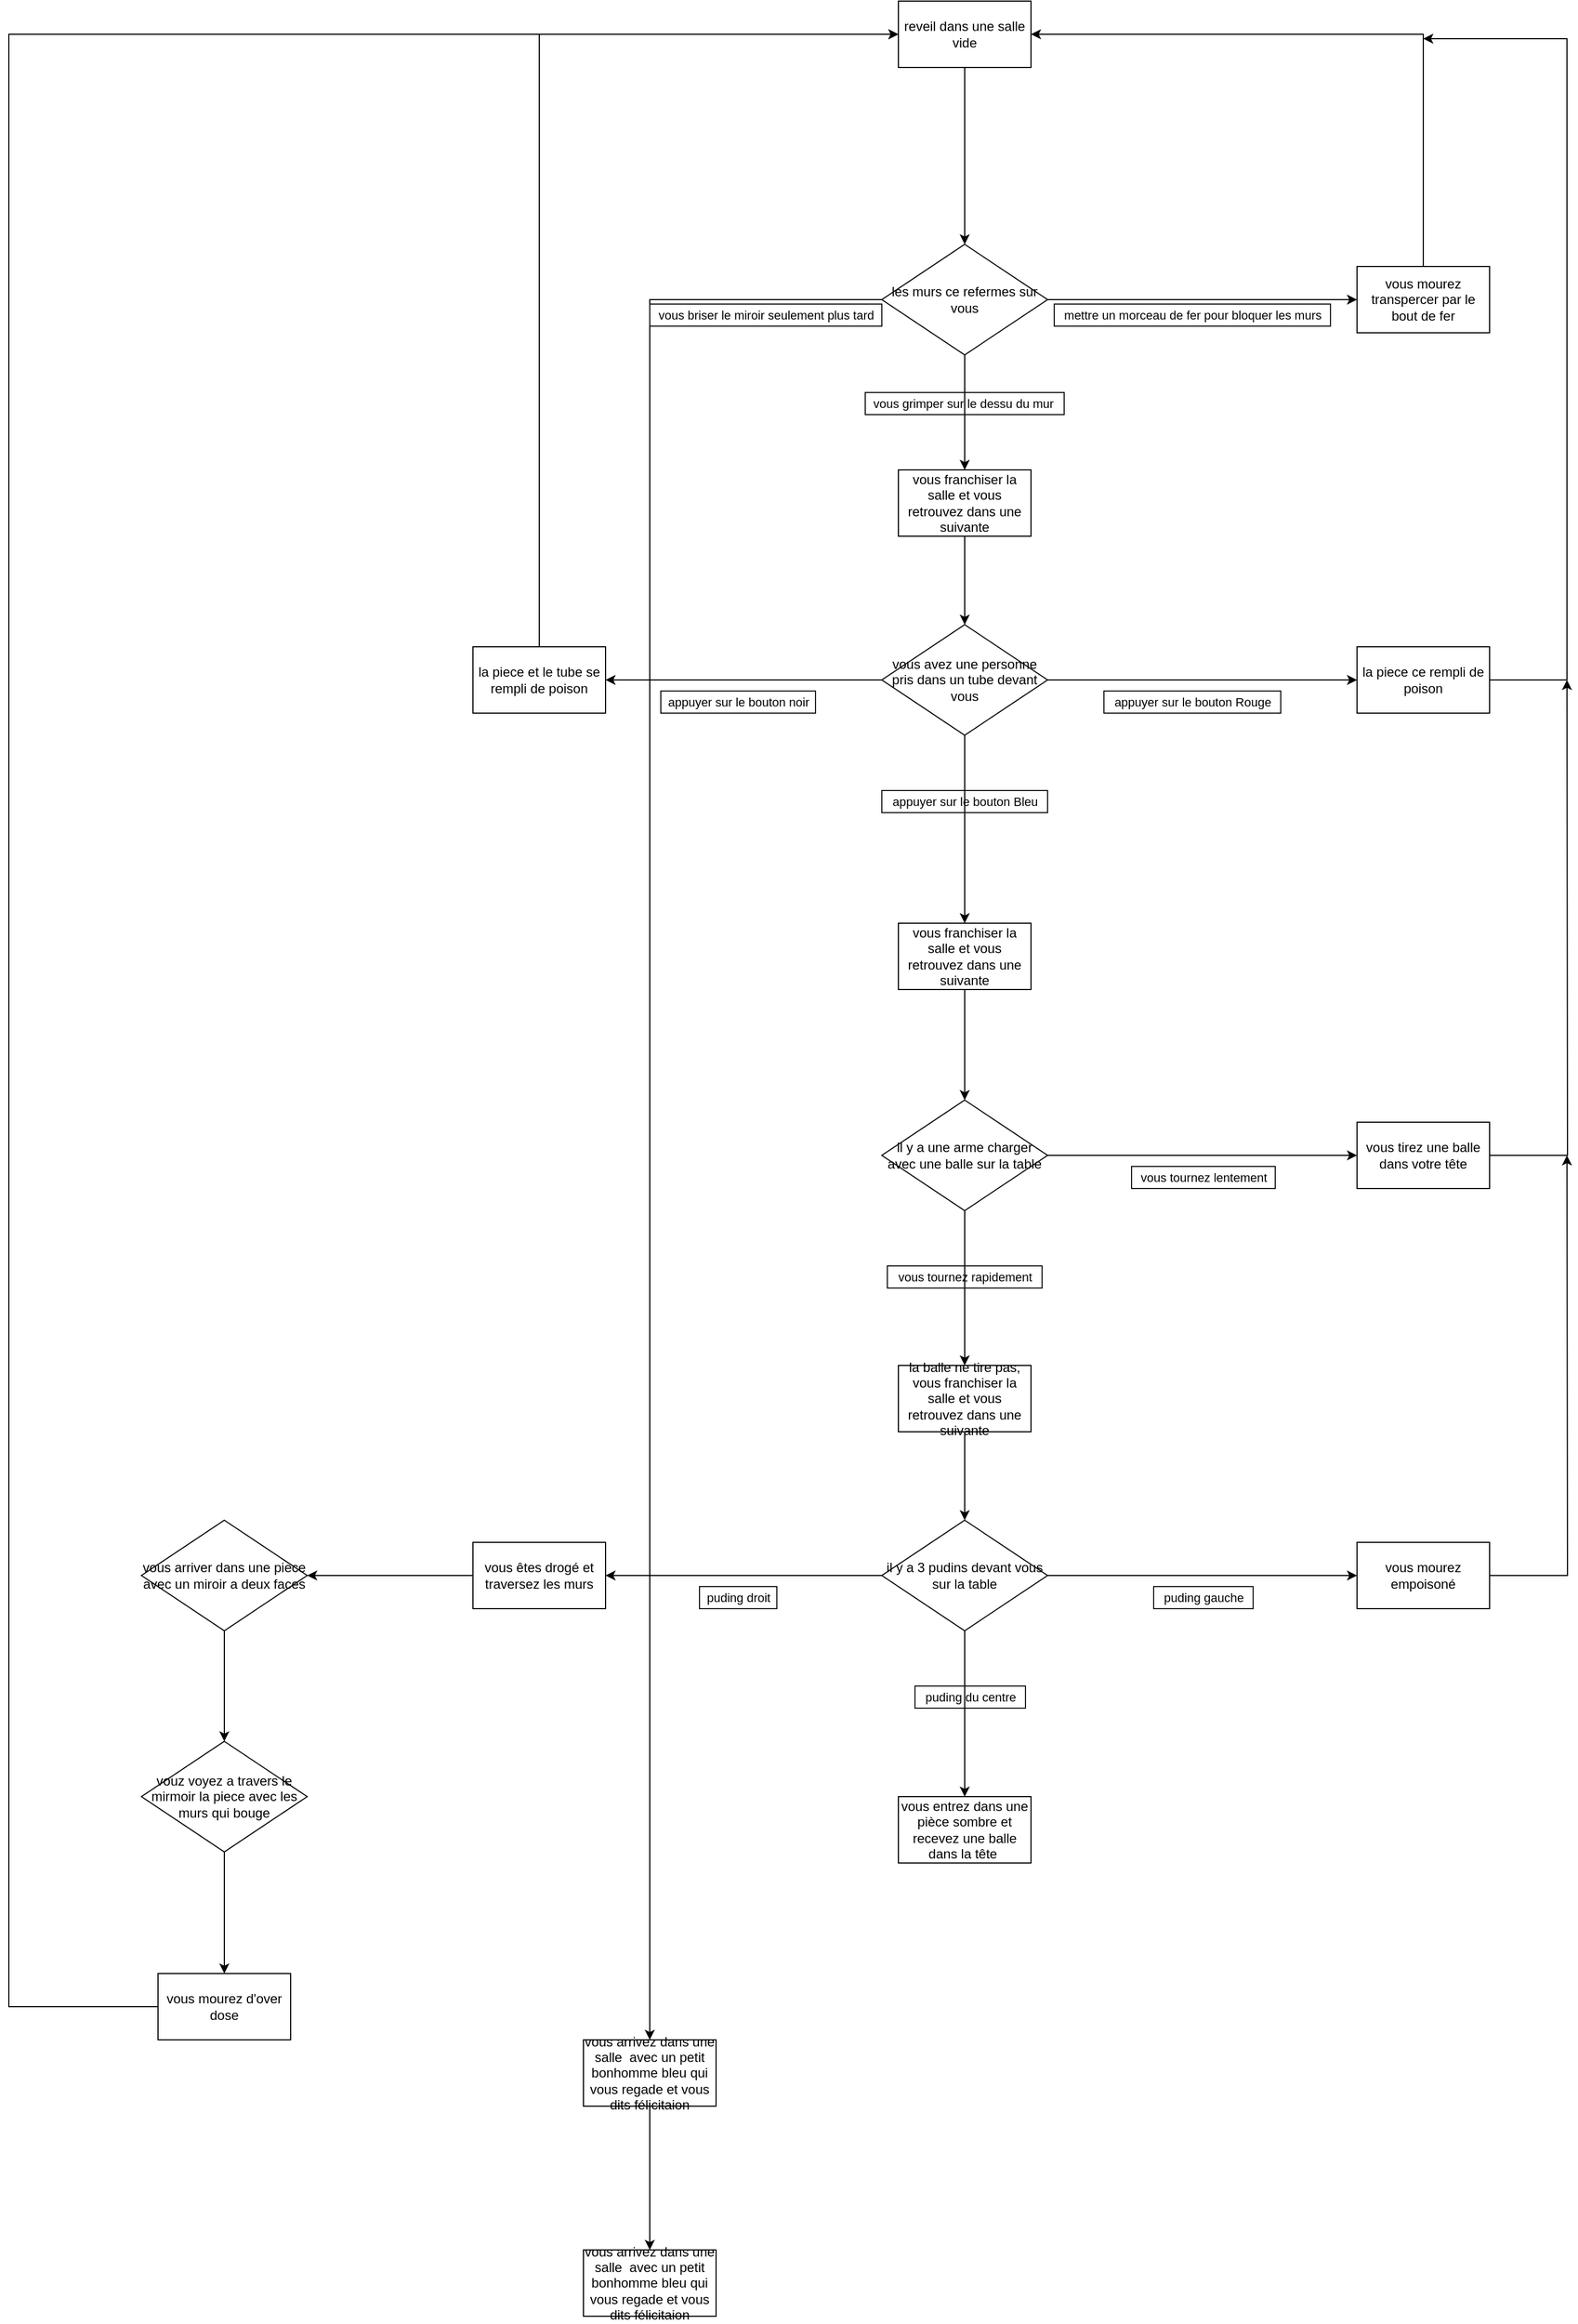 <mxfile>
    <diagram id="WPqYMdL9iSrQDno1ZYE5" name="Page-1">
        <mxGraphModel dx="845" dy="2095" grid="1" gridSize="10" guides="1" tooltips="1" connect="1" arrows="1" fold="1" page="1" pageScale="1" pageWidth="827" pageHeight="1169" math="0" shadow="0">
            <root>
                <mxCell id="0"/>
                <mxCell id="1" parent="0"/>
                <mxCell id="12" style="edgeStyle=orthogonalEdgeStyle;rounded=0;orthogonalLoop=1;jettySize=auto;html=1;entryX=0.5;entryY=0;entryDx=0;entryDy=0;fillColor=none;" edge="1" parent="1" source="7" target="14">
                    <mxGeometry relative="1" as="geometry">
                        <mxPoint x="1035" y="-674" as="targetPoint"/>
                    </mxGeometry>
                </mxCell>
                <mxCell id="7" value="reveil dans une salle vide" style="whiteSpace=wrap;html=1;strokeWidth=1;strokeColor=#000000;" vertex="1" parent="1">
                    <mxGeometry x="975" y="-904" width="120" height="60" as="geometry"/>
                </mxCell>
                <mxCell id="17" style="edgeStyle=orthogonalEdgeStyle;rounded=0;orthogonalLoop=1;jettySize=auto;html=1;entryX=0;entryY=0.5;entryDx=0;entryDy=0;fillColor=none;" edge="1" parent="1" source="14" target="16">
                    <mxGeometry relative="1" as="geometry"/>
                </mxCell>
                <mxCell id="22" style="edgeStyle=orthogonalEdgeStyle;rounded=0;orthogonalLoop=1;jettySize=auto;html=1;entryX=0.5;entryY=0;entryDx=0;entryDy=0;fillColor=none;" edge="1" parent="1" source="14" target="21">
                    <mxGeometry relative="1" as="geometry"/>
                </mxCell>
                <mxCell id="69" style="edgeStyle=orthogonalEdgeStyle;rounded=0;orthogonalLoop=1;jettySize=auto;html=1;fillColor=none;" edge="1" parent="1" source="14">
                    <mxGeometry relative="1" as="geometry">
                        <mxPoint x="750" y="940" as="targetPoint"/>
                        <Array as="points">
                            <mxPoint x="750" y="-634"/>
                        </Array>
                    </mxGeometry>
                </mxCell>
                <mxCell id="14" value="&lt;span&gt;les murs ce refermes sur vous&lt;/span&gt;" style="rhombus;whiteSpace=wrap;html=1;strokeWidth=1;strokeColor=#000000;" vertex="1" parent="1">
                    <mxGeometry x="960" y="-684" width="150" height="100" as="geometry"/>
                </mxCell>
                <mxCell id="18" style="edgeStyle=orthogonalEdgeStyle;rounded=0;orthogonalLoop=1;jettySize=auto;html=1;entryX=1;entryY=0.5;entryDx=0;entryDy=0;fillColor=none;" edge="1" parent="1" source="16" target="7">
                    <mxGeometry relative="1" as="geometry">
                        <Array as="points">
                            <mxPoint x="1450" y="-874"/>
                        </Array>
                    </mxGeometry>
                </mxCell>
                <mxCell id="16" value="vous mourez transpercer par le bout de fer" style="rounded=0;whiteSpace=wrap;html=1;strokeWidth=1;" vertex="1" parent="1">
                    <mxGeometry x="1390" y="-664" width="120" height="60" as="geometry"/>
                </mxCell>
                <mxCell id="19" value="&lt;font style=&quot;font-size: 11px&quot;&gt;mettre un morceau de fer pour bloquer les murs&lt;/font&gt;" style="text;html=1;align=center;verticalAlign=middle;resizable=0;points=[];autosize=1;shadow=0;glass=0;rounded=0;strokeWidth=1;strokeColor=#141414;" vertex="1" parent="1">
                    <mxGeometry x="1116" y="-630" width="250" height="20" as="geometry"/>
                </mxCell>
                <mxCell id="25" style="edgeStyle=orthogonalEdgeStyle;rounded=0;orthogonalLoop=1;jettySize=auto;html=1;exitX=0.5;exitY=1;exitDx=0;exitDy=0;entryX=0.5;entryY=0;entryDx=0;entryDy=0;fillColor=none;" edge="1" parent="1" source="21" target="24">
                    <mxGeometry relative="1" as="geometry"/>
                </mxCell>
                <mxCell id="21" value="vous franchiser la salle et vous retrouvez dans une suivante" style="rounded=0;whiteSpace=wrap;html=1;shadow=0;glass=0;strokeWidth=1;strokeColor=#000000;" vertex="1" parent="1">
                    <mxGeometry x="975" y="-480" width="120" height="60" as="geometry"/>
                </mxCell>
                <mxCell id="23" value="&lt;font style=&quot;font-size: 11px&quot;&gt;vous grimper sur le dessu du mur&amp;nbsp;&lt;/font&gt;" style="text;html=1;align=center;verticalAlign=middle;resizable=0;points=[];autosize=1;shadow=0;glass=0;rounded=0;strokeWidth=1;strokeColor=#141414;" vertex="1" parent="1">
                    <mxGeometry x="945" y="-550" width="180" height="20" as="geometry"/>
                </mxCell>
                <mxCell id="31" style="edgeStyle=orthogonalEdgeStyle;rounded=0;orthogonalLoop=1;jettySize=auto;html=1;entryX=0.5;entryY=0;entryDx=0;entryDy=0;fillColor=none;" edge="1" parent="1" source="24" target="29">
                    <mxGeometry relative="1" as="geometry"/>
                </mxCell>
                <mxCell id="32" style="edgeStyle=orthogonalEdgeStyle;rounded=0;orthogonalLoop=1;jettySize=auto;html=1;exitX=1;exitY=0.5;exitDx=0;exitDy=0;entryX=0;entryY=0.5;entryDx=0;entryDy=0;fillColor=none;" edge="1" parent="1" source="24" target="28">
                    <mxGeometry relative="1" as="geometry"/>
                </mxCell>
                <mxCell id="34" style="edgeStyle=orthogonalEdgeStyle;rounded=0;orthogonalLoop=1;jettySize=auto;html=1;fillColor=none;" edge="1" parent="1" source="24" target="33">
                    <mxGeometry relative="1" as="geometry"/>
                </mxCell>
                <mxCell id="24" value="&lt;span&gt;vous avez une personne pris dans un tube devant vous&lt;/span&gt;" style="rhombus;whiteSpace=wrap;html=1;strokeWidth=1;strokeColor=#000000;" vertex="1" parent="1">
                    <mxGeometry x="960" y="-340" width="150" height="100" as="geometry"/>
                </mxCell>
                <mxCell id="26" value="&lt;font style=&quot;font-size: 11px&quot;&gt;appuyer sur le bouton Rouge&lt;/font&gt;" style="text;html=1;align=center;verticalAlign=middle;resizable=0;points=[];autosize=1;shadow=0;glass=0;rounded=0;strokeWidth=1;strokeColor=#141414;" vertex="1" parent="1">
                    <mxGeometry x="1161" y="-280" width="160" height="20" as="geometry"/>
                </mxCell>
                <mxCell id="27" value="&lt;font style=&quot;font-size: 11px&quot;&gt;appuyer sur le bouton Bleu&lt;/font&gt;" style="text;html=1;align=center;verticalAlign=middle;resizable=0;points=[];autosize=1;shadow=0;glass=0;rounded=0;strokeWidth=1;strokeColor=#141414;" vertex="1" parent="1">
                    <mxGeometry x="960" y="-190" width="150" height="20" as="geometry"/>
                </mxCell>
                <mxCell id="30" style="edgeStyle=orthogonalEdgeStyle;rounded=0;orthogonalLoop=1;jettySize=auto;html=1;fillColor=none;" edge="1" parent="1" source="28">
                    <mxGeometry relative="1" as="geometry">
                        <mxPoint x="1450" y="-870" as="targetPoint"/>
                        <Array as="points">
                            <mxPoint x="1580" y="-290"/>
                            <mxPoint x="1580" y="-870"/>
                        </Array>
                    </mxGeometry>
                </mxCell>
                <mxCell id="28" value="la piece ce rempli de poison" style="rounded=0;whiteSpace=wrap;html=1;shadow=0;glass=0;strokeWidth=1;strokeColor=#000000;" vertex="1" parent="1">
                    <mxGeometry x="1390" y="-320" width="120" height="60" as="geometry"/>
                </mxCell>
                <mxCell id="40" style="edgeStyle=orthogonalEdgeStyle;rounded=0;orthogonalLoop=1;jettySize=auto;html=1;entryX=0.5;entryY=0;entryDx=0;entryDy=0;fillColor=none;" edge="1" parent="1" source="29" target="39">
                    <mxGeometry relative="1" as="geometry"/>
                </mxCell>
                <mxCell id="29" value="vous franchiser la salle et vous retrouvez dans une suivante" style="rounded=0;whiteSpace=wrap;html=1;shadow=0;glass=0;strokeWidth=1;strokeColor=#000000;" vertex="1" parent="1">
                    <mxGeometry x="975" y="-70" width="120" height="60" as="geometry"/>
                </mxCell>
                <mxCell id="37" style="edgeStyle=orthogonalEdgeStyle;rounded=0;orthogonalLoop=1;jettySize=auto;html=1;exitX=0.5;exitY=0;exitDx=0;exitDy=0;entryX=0;entryY=0.5;entryDx=0;entryDy=0;fillColor=none;" edge="1" parent="1" source="33" target="7">
                    <mxGeometry relative="1" as="geometry"/>
                </mxCell>
                <mxCell id="33" value="la piece et le tube se rempli de poison" style="rounded=0;whiteSpace=wrap;html=1;shadow=0;glass=0;strokeWidth=1;strokeColor=#000000;" vertex="1" parent="1">
                    <mxGeometry x="590" y="-320" width="120" height="60" as="geometry"/>
                </mxCell>
                <mxCell id="35" value="&lt;font style=&quot;font-size: 11px&quot;&gt;appuyer sur le bouton noir&lt;/font&gt;" style="text;html=1;align=center;verticalAlign=middle;resizable=0;points=[];autosize=1;shadow=0;glass=0;rounded=0;strokeWidth=1;strokeColor=#141414;" vertex="1" parent="1">
                    <mxGeometry x="760" y="-280" width="140" height="20" as="geometry"/>
                </mxCell>
                <mxCell id="41" style="edgeStyle=orthogonalEdgeStyle;rounded=0;orthogonalLoop=1;jettySize=auto;html=1;entryX=0.5;entryY=0;entryDx=0;entryDy=0;fillColor=none;" edge="1" parent="1" source="39">
                    <mxGeometry relative="1" as="geometry">
                        <mxPoint x="1035" y="330" as="targetPoint"/>
                    </mxGeometry>
                </mxCell>
                <mxCell id="47" style="edgeStyle=orthogonalEdgeStyle;rounded=0;orthogonalLoop=1;jettySize=auto;html=1;entryX=0;entryY=0.5;entryDx=0;entryDy=0;fillColor=none;" edge="1" parent="1" source="39" target="45">
                    <mxGeometry relative="1" as="geometry"/>
                </mxCell>
                <mxCell id="39" value="&lt;span&gt;il y a une arme charger avec une balle sur la table&lt;/span&gt;" style="rhombus;whiteSpace=wrap;html=1;strokeWidth=1;strokeColor=#000000;" vertex="1" parent="1">
                    <mxGeometry x="960" y="90" width="150" height="100" as="geometry"/>
                </mxCell>
                <mxCell id="58" style="edgeStyle=orthogonalEdgeStyle;rounded=0;orthogonalLoop=1;jettySize=auto;html=1;exitX=1;exitY=0.5;exitDx=0;exitDy=0;entryX=0;entryY=0.5;entryDx=0;entryDy=0;fillColor=none;" edge="1" parent="1" source="43" target="55">
                    <mxGeometry relative="1" as="geometry"/>
                </mxCell>
                <mxCell id="59" style="edgeStyle=orthogonalEdgeStyle;rounded=0;orthogonalLoop=1;jettySize=auto;html=1;exitX=0.5;exitY=1;exitDx=0;exitDy=0;entryX=0.5;entryY=0;entryDx=0;entryDy=0;fillColor=none;" edge="1" parent="1" source="43" target="57">
                    <mxGeometry relative="1" as="geometry"/>
                </mxCell>
                <mxCell id="60" style="edgeStyle=orthogonalEdgeStyle;rounded=0;orthogonalLoop=1;jettySize=auto;html=1;exitX=0;exitY=0.5;exitDx=0;exitDy=0;entryX=1;entryY=0.5;entryDx=0;entryDy=0;fillColor=none;" edge="1" parent="1" source="43" target="56">
                    <mxGeometry relative="1" as="geometry"/>
                </mxCell>
                <mxCell id="43" value="&lt;span&gt;il y a 3 pudins devant vous sur la table&lt;br&gt;&lt;/span&gt;" style="rhombus;whiteSpace=wrap;html=1;strokeWidth=1;strokeColor=#000000;" vertex="1" parent="1">
                    <mxGeometry x="960" y="470" width="150" height="100" as="geometry"/>
                </mxCell>
                <mxCell id="71" style="edgeStyle=orthogonalEdgeStyle;rounded=0;orthogonalLoop=1;jettySize=auto;html=1;entryX=0.5;entryY=0;entryDx=0;entryDy=0;fillColor=none;" edge="1" parent="1" source="44">
                    <mxGeometry relative="1" as="geometry">
                        <mxPoint x="365" y="670" as="targetPoint"/>
                    </mxGeometry>
                </mxCell>
                <mxCell id="44" value="&lt;span&gt;vous arriver dans une piece avec un miroir a deux faces&lt;/span&gt;" style="rhombus;whiteSpace=wrap;html=1;strokeWidth=1;strokeColor=#000000;" vertex="1" parent="1">
                    <mxGeometry x="290" y="470" width="150" height="100" as="geometry"/>
                </mxCell>
                <mxCell id="46" style="edgeStyle=orthogonalEdgeStyle;rounded=0;orthogonalLoop=1;jettySize=auto;html=1;fillColor=none;" edge="1" parent="1" source="45">
                    <mxGeometry relative="1" as="geometry">
                        <mxPoint x="1580" y="-290" as="targetPoint"/>
                    </mxGeometry>
                </mxCell>
                <mxCell id="45" value="vous tirez une balle dans votre tête" style="rounded=0;whiteSpace=wrap;html=1;shadow=0;glass=0;strokeWidth=1;strokeColor=#000000;" vertex="1" parent="1">
                    <mxGeometry x="1390" y="110" width="120" height="60" as="geometry"/>
                </mxCell>
                <mxCell id="49" value="&lt;font style=&quot;font-size: 11px&quot;&gt;vous tournez rapidement&lt;/font&gt;" style="text;html=1;align=center;verticalAlign=middle;resizable=0;points=[];autosize=1;shadow=0;glass=0;rounded=0;strokeWidth=1;strokeColor=#141414;" vertex="1" parent="1">
                    <mxGeometry x="965" y="240" width="140" height="20" as="geometry"/>
                </mxCell>
                <mxCell id="50" value="&lt;font style=&quot;font-size: 11px&quot;&gt;vous tournez lentement&lt;/font&gt;" style="text;html=1;align=center;verticalAlign=middle;resizable=0;points=[];autosize=1;shadow=0;glass=0;rounded=0;strokeWidth=1;strokeColor=#141414;" vertex="1" parent="1">
                    <mxGeometry x="1186" y="150" width="130" height="20" as="geometry"/>
                </mxCell>
                <mxCell id="53" style="edgeStyle=orthogonalEdgeStyle;rounded=0;orthogonalLoop=1;jettySize=auto;html=1;fillColor=none;" edge="1" parent="1" source="52" target="43">
                    <mxGeometry relative="1" as="geometry"/>
                </mxCell>
                <mxCell id="52" value="la balle ne tire pas, vous franchiser la salle et vous retrouvez dans une suivante" style="rounded=0;whiteSpace=wrap;html=1;shadow=0;glass=0;strokeWidth=1;strokeColor=#000000;" vertex="1" parent="1">
                    <mxGeometry x="975" y="330" width="120" height="60" as="geometry"/>
                </mxCell>
                <mxCell id="64" style="edgeStyle=orthogonalEdgeStyle;rounded=0;orthogonalLoop=1;jettySize=auto;html=1;exitX=1;exitY=0.5;exitDx=0;exitDy=0;fillColor=none;" edge="1" parent="1" source="55">
                    <mxGeometry relative="1" as="geometry">
                        <mxPoint x="1580" y="140" as="targetPoint"/>
                    </mxGeometry>
                </mxCell>
                <mxCell id="55" value="vous mourez empoisoné" style="rounded=0;whiteSpace=wrap;html=1;shadow=0;glass=0;strokeWidth=1;strokeColor=#000000;" vertex="1" parent="1">
                    <mxGeometry x="1390" y="490" width="120" height="60" as="geometry"/>
                </mxCell>
                <mxCell id="67" style="edgeStyle=orthogonalEdgeStyle;rounded=0;orthogonalLoop=1;jettySize=auto;html=1;entryX=1;entryY=0.5;entryDx=0;entryDy=0;fillColor=none;" edge="1" parent="1" source="56" target="44">
                    <mxGeometry relative="1" as="geometry">
                        <mxPoint x="460" y="520" as="targetPoint"/>
                    </mxGeometry>
                </mxCell>
                <mxCell id="56" value="vous êtes drogé et traversez les murs" style="rounded=0;whiteSpace=wrap;html=1;shadow=0;glass=0;strokeWidth=1;strokeColor=#000000;" vertex="1" parent="1">
                    <mxGeometry x="590" y="490" width="120" height="60" as="geometry"/>
                </mxCell>
                <mxCell id="57" value="vous entrez dans une pièce sombre et recevez une balle dans la tête&amp;nbsp;" style="rounded=0;whiteSpace=wrap;html=1;shadow=0;glass=0;strokeWidth=1;strokeColor=#000000;" vertex="1" parent="1">
                    <mxGeometry x="975" y="720" width="120" height="60" as="geometry"/>
                </mxCell>
                <mxCell id="61" value="&lt;font style=&quot;font-size: 11px&quot;&gt;puding droit&lt;/font&gt;" style="text;html=1;align=center;verticalAlign=middle;resizable=0;points=[];autosize=1;shadow=0;glass=0;rounded=0;strokeWidth=1;strokeColor=#141414;" vertex="1" parent="1">
                    <mxGeometry x="795" y="530" width="70" height="20" as="geometry"/>
                </mxCell>
                <mxCell id="62" value="&lt;font style=&quot;font-size: 11px&quot;&gt;puding gauche&lt;/font&gt;" style="text;html=1;align=center;verticalAlign=middle;resizable=0;points=[];autosize=1;shadow=0;glass=0;rounded=0;strokeWidth=1;strokeColor=#141414;" vertex="1" parent="1">
                    <mxGeometry x="1206" y="530" width="90" height="20" as="geometry"/>
                </mxCell>
                <mxCell id="63" value="&lt;font style=&quot;font-size: 11px&quot;&gt;puding du centre&lt;/font&gt;" style="text;html=1;align=center;verticalAlign=middle;resizable=0;points=[];autosize=1;shadow=0;glass=0;rounded=0;strokeWidth=1;strokeColor=#141414;" vertex="1" parent="1">
                    <mxGeometry x="990" y="620" width="100" height="20" as="geometry"/>
                </mxCell>
                <mxCell id="72" value="&lt;font style=&quot;font-size: 11px&quot;&gt;vous briser le miroir seulement plus tard&lt;/font&gt;" style="text;html=1;align=center;verticalAlign=middle;resizable=0;points=[];autosize=1;shadow=0;glass=0;rounded=0;strokeWidth=1;strokeColor=#141414;" vertex="1" parent="1">
                    <mxGeometry x="750" y="-630" width="210" height="20" as="geometry"/>
                </mxCell>
                <mxCell id="76" style="edgeStyle=orthogonalEdgeStyle;rounded=0;orthogonalLoop=1;jettySize=auto;html=1;entryX=0.5;entryY=0;entryDx=0;entryDy=0;fillColor=none;" edge="1" parent="1" source="74" target="75">
                    <mxGeometry relative="1" as="geometry"/>
                </mxCell>
                <mxCell id="74" value="vouz voyez a travers le mirmoir la piece avec les murs qui bouge" style="rhombus;whiteSpace=wrap;html=1;strokeWidth=1;strokeColor=#000000;" vertex="1" parent="1">
                    <mxGeometry x="290" y="670" width="150" height="100" as="geometry"/>
                </mxCell>
                <mxCell id="77" style="edgeStyle=orthogonalEdgeStyle;rounded=0;orthogonalLoop=1;jettySize=auto;html=1;entryX=0;entryY=0.5;entryDx=0;entryDy=0;fillColor=none;" edge="1" parent="1" source="75" target="7">
                    <mxGeometry relative="1" as="geometry">
                        <Array as="points">
                            <mxPoint x="170" y="910"/>
                            <mxPoint x="170" y="-874"/>
                        </Array>
                    </mxGeometry>
                </mxCell>
                <mxCell id="75" value="vous mourez d'over dose" style="rounded=0;whiteSpace=wrap;html=1;shadow=0;glass=0;strokeWidth=1;strokeColor=#000000;" vertex="1" parent="1">
                    <mxGeometry x="305" y="880" width="120" height="60" as="geometry"/>
                </mxCell>
                <mxCell id="80" style="edgeStyle=orthogonalEdgeStyle;rounded=0;orthogonalLoop=1;jettySize=auto;html=1;entryX=0.5;entryY=0;entryDx=0;entryDy=0;strokeColor=#000000;" edge="1" parent="1" source="78" target="79">
                    <mxGeometry relative="1" as="geometry"/>
                </mxCell>
                <mxCell id="78" value="vous arrivez dans une salle&amp;nbsp; avec un petit bonhomme bleu qui vous regade et vous dits félicitaion" style="rounded=0;whiteSpace=wrap;html=1;shadow=0;glass=0;strokeWidth=1;strokeColor=#000000;" vertex="1" parent="1">
                    <mxGeometry x="690" y="940" width="120" height="60" as="geometry"/>
                </mxCell>
                <mxCell id="79" value="vous arrivez dans une salle&amp;nbsp; avec un petit bonhomme bleu qui vous regade et vous dits félicitaion" style="rounded=0;whiteSpace=wrap;html=1;shadow=0;glass=0;strokeWidth=1;strokeColor=#000000;" vertex="1" parent="1">
                    <mxGeometry x="690" y="1130" width="120" height="60" as="geometry"/>
                </mxCell>
            </root>
        </mxGraphModel>
    </diagram>
</mxfile>